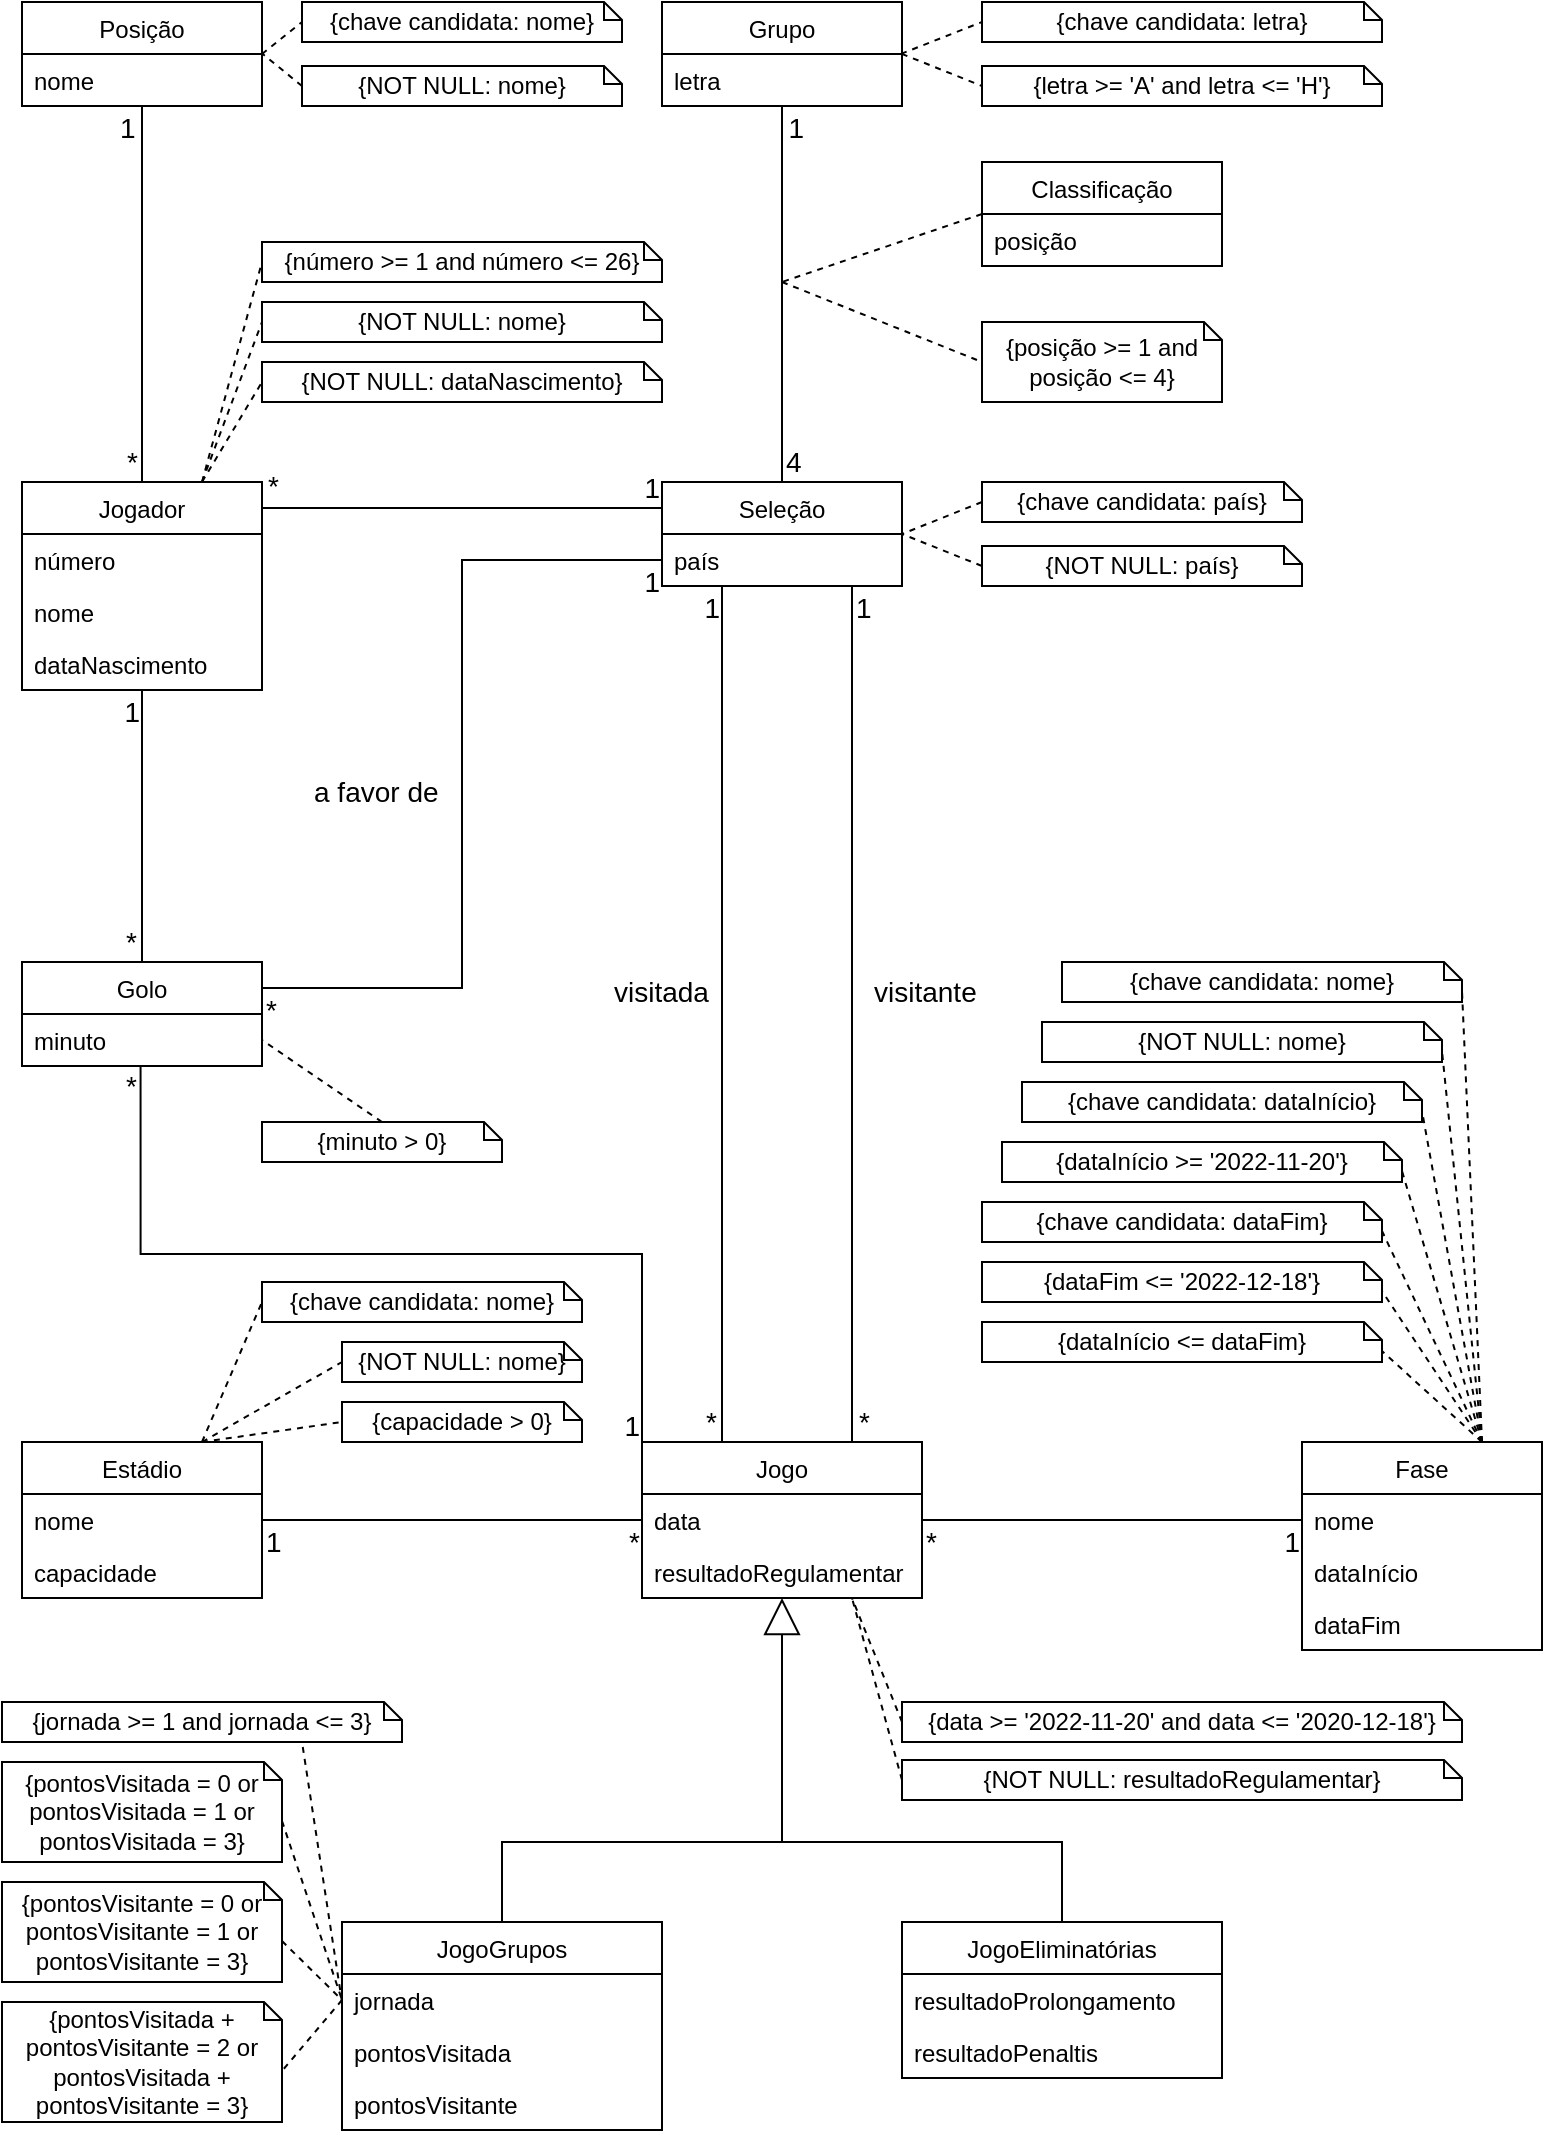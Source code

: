 <mxfile version="20.5.3" type="device"><diagram id="Ytv825Q_66lucKj2_vrx" name="Page-1"><mxGraphModel dx="1246" dy="-423" grid="1" gridSize="10" guides="1" tooltips="1" connect="1" arrows="1" fold="1" page="1" pageScale="1" pageWidth="850" pageHeight="1100" math="0" shadow="0"><root><mxCell id="0"/><mxCell id="1" parent="0"/><mxCell id="y-Ix2vs-fQZjrZ24wT8p-1" value="Jogador" style="swimlane;fontStyle=0;childLayout=stackLayout;horizontal=1;startSize=26;fillColor=none;horizontalStack=0;resizeParent=1;resizeParentMax=0;resizeLast=0;collapsible=1;marginBottom=0;" parent="1" vertex="1"><mxGeometry x="40" y="1360" width="120" height="104" as="geometry"/></mxCell><mxCell id="y-Ix2vs-fQZjrZ24wT8p-2" value="número" style="text;strokeColor=none;fillColor=none;align=left;verticalAlign=top;spacingLeft=4;spacingRight=4;overflow=hidden;rotatable=0;points=[[0,0.5],[1,0.5]];portConstraint=eastwest;" parent="y-Ix2vs-fQZjrZ24wT8p-1" vertex="1"><mxGeometry y="26" width="120" height="26" as="geometry"/></mxCell><mxCell id="y-Ix2vs-fQZjrZ24wT8p-4" value="nome" style="text;strokeColor=none;fillColor=none;align=left;verticalAlign=top;spacingLeft=4;spacingRight=4;overflow=hidden;rotatable=0;points=[[0,0.5],[1,0.5]];portConstraint=eastwest;" parent="y-Ix2vs-fQZjrZ24wT8p-1" vertex="1"><mxGeometry y="52" width="120" height="26" as="geometry"/></mxCell><mxCell id="JXlwLa1eRZE20N-7avOX-5" value="dataNascimento" style="text;strokeColor=none;fillColor=none;align=left;verticalAlign=top;spacingLeft=4;spacingRight=4;overflow=hidden;rotatable=0;points=[[0,0.5],[1,0.5]];portConstraint=eastwest;" parent="y-Ix2vs-fQZjrZ24wT8p-1" vertex="1"><mxGeometry y="78" width="120" height="26" as="geometry"/></mxCell><mxCell id="y-Ix2vs-fQZjrZ24wT8p-5" value="Seleção" style="swimlane;fontStyle=0;childLayout=stackLayout;horizontal=1;startSize=26;fillColor=none;horizontalStack=0;resizeParent=1;resizeParentMax=0;resizeLast=0;collapsible=1;marginBottom=0;" parent="1" vertex="1"><mxGeometry x="360" y="1360" width="120" height="52" as="geometry"/></mxCell><mxCell id="y-Ix2vs-fQZjrZ24wT8p-6" value="país" style="text;strokeColor=none;fillColor=none;align=left;verticalAlign=top;spacingLeft=4;spacingRight=4;overflow=hidden;rotatable=0;points=[[0,0.5],[1,0.5]];portConstraint=eastwest;" parent="y-Ix2vs-fQZjrZ24wT8p-5" vertex="1"><mxGeometry y="26" width="120" height="26" as="geometry"/></mxCell><mxCell id="y-Ix2vs-fQZjrZ24wT8p-13" value="Grupo" style="swimlane;fontStyle=0;childLayout=stackLayout;horizontal=1;startSize=26;fillColor=none;horizontalStack=0;resizeParent=1;resizeParentMax=0;resizeLast=0;collapsible=1;marginBottom=0;" parent="1" vertex="1"><mxGeometry x="360" y="1120" width="120" height="52" as="geometry"/></mxCell><mxCell id="y-Ix2vs-fQZjrZ24wT8p-14" value="letra" style="text;strokeColor=none;fillColor=none;align=left;verticalAlign=top;spacingLeft=4;spacingRight=4;overflow=hidden;rotatable=0;points=[[0,0.5],[1,0.5]];portConstraint=eastwest;" parent="y-Ix2vs-fQZjrZ24wT8p-13" vertex="1"><mxGeometry y="26" width="120" height="26" as="geometry"/></mxCell><mxCell id="y-Ix2vs-fQZjrZ24wT8p-17" value="Golo" style="swimlane;fontStyle=0;childLayout=stackLayout;horizontal=1;startSize=26;fillColor=none;horizontalStack=0;resizeParent=1;resizeParentMax=0;resizeLast=0;collapsible=1;marginBottom=0;" parent="1" vertex="1"><mxGeometry x="40" y="1600" width="120" height="52" as="geometry"/></mxCell><mxCell id="y-Ix2vs-fQZjrZ24wT8p-18" value="minuto" style="text;strokeColor=none;fillColor=none;align=left;verticalAlign=top;spacingLeft=4;spacingRight=4;overflow=hidden;rotatable=0;points=[[0,0.5],[1,0.5]];portConstraint=eastwest;" parent="y-Ix2vs-fQZjrZ24wT8p-17" vertex="1"><mxGeometry y="26" width="120" height="26" as="geometry"/></mxCell><mxCell id="y-Ix2vs-fQZjrZ24wT8p-21" value="Estádio" style="swimlane;fontStyle=0;childLayout=stackLayout;horizontal=1;startSize=26;fillColor=none;horizontalStack=0;resizeParent=1;resizeParentMax=0;resizeLast=0;collapsible=1;marginBottom=0;" parent="1" vertex="1"><mxGeometry x="40" y="1840" width="120" height="78" as="geometry"/></mxCell><mxCell id="y-Ix2vs-fQZjrZ24wT8p-22" value="nome" style="text;strokeColor=none;fillColor=none;align=left;verticalAlign=top;spacingLeft=4;spacingRight=4;overflow=hidden;rotatable=0;points=[[0,0.5],[1,0.5]];portConstraint=eastwest;" parent="y-Ix2vs-fQZjrZ24wT8p-21" vertex="1"><mxGeometry y="26" width="120" height="26" as="geometry"/></mxCell><mxCell id="y-Ix2vs-fQZjrZ24wT8p-23" value="capacidade" style="text;strokeColor=none;fillColor=none;align=left;verticalAlign=top;spacingLeft=4;spacingRight=4;overflow=hidden;rotatable=0;points=[[0,0.5],[1,0.5]];portConstraint=eastwest;" parent="y-Ix2vs-fQZjrZ24wT8p-21" vertex="1"><mxGeometry y="52" width="120" height="26" as="geometry"/></mxCell><mxCell id="y-Ix2vs-fQZjrZ24wT8p-25" value="Jogo" style="swimlane;fontStyle=0;childLayout=stackLayout;horizontal=1;startSize=26;fillColor=none;horizontalStack=0;resizeParent=1;resizeParentMax=0;resizeLast=0;collapsible=1;marginBottom=0;" parent="1" vertex="1"><mxGeometry x="350" y="1840" width="140" height="78" as="geometry"><mxRectangle x="350" y="1840" width="70" height="30" as="alternateBounds"/></mxGeometry></mxCell><mxCell id="y-Ix2vs-fQZjrZ24wT8p-26" value="data" style="text;strokeColor=none;fillColor=none;align=left;verticalAlign=top;spacingLeft=4;spacingRight=4;overflow=hidden;rotatable=0;points=[[0,0.5],[1,0.5]];portConstraint=eastwest;" parent="y-Ix2vs-fQZjrZ24wT8p-25" vertex="1"><mxGeometry y="26" width="140" height="26" as="geometry"/></mxCell><mxCell id="y-Ix2vs-fQZjrZ24wT8p-27" value="resultadoRegulamentar" style="text;strokeColor=none;fillColor=none;align=left;verticalAlign=top;spacingLeft=4;spacingRight=4;overflow=hidden;rotatable=0;points=[[0,0.5],[1,0.5]];portConstraint=eastwest;" parent="y-Ix2vs-fQZjrZ24wT8p-25" vertex="1"><mxGeometry y="52" width="140" height="26" as="geometry"/></mxCell><mxCell id="y-Ix2vs-fQZjrZ24wT8p-29" value="JogoGrupos" style="swimlane;fontStyle=0;childLayout=stackLayout;horizontal=1;startSize=26;fillColor=none;horizontalStack=0;resizeParent=1;resizeParentMax=0;resizeLast=0;collapsible=1;marginBottom=0;" parent="1" vertex="1"><mxGeometry x="200" y="2080" width="160" height="104" as="geometry"><mxRectangle x="200" y="2080" width="110" height="30" as="alternateBounds"/></mxGeometry></mxCell><mxCell id="y-Ix2vs-fQZjrZ24wT8p-30" value="jornada" style="text;strokeColor=none;fillColor=none;align=left;verticalAlign=top;spacingLeft=4;spacingRight=4;overflow=hidden;rotatable=0;points=[[0,0.5],[1,0.5]];portConstraint=eastwest;" parent="y-Ix2vs-fQZjrZ24wT8p-29" vertex="1"><mxGeometry y="26" width="160" height="26" as="geometry"/></mxCell><mxCell id="y-Ix2vs-fQZjrZ24wT8p-31" value="pontosVisitada" style="text;strokeColor=none;fillColor=none;align=left;verticalAlign=top;spacingLeft=4;spacingRight=4;overflow=hidden;rotatable=0;points=[[0,0.5],[1,0.5]];portConstraint=eastwest;" parent="y-Ix2vs-fQZjrZ24wT8p-29" vertex="1"><mxGeometry y="52" width="160" height="26" as="geometry"/></mxCell><mxCell id="y-Ix2vs-fQZjrZ24wT8p-32" value="pontosVisitante" style="text;strokeColor=none;fillColor=none;align=left;verticalAlign=top;spacingLeft=4;spacingRight=4;overflow=hidden;rotatable=0;points=[[0,0.5],[1,0.5]];portConstraint=eastwest;" parent="y-Ix2vs-fQZjrZ24wT8p-29" vertex="1"><mxGeometry y="78" width="160" height="26" as="geometry"/></mxCell><mxCell id="y-Ix2vs-fQZjrZ24wT8p-33" value="JogoEliminatórias" style="swimlane;fontStyle=0;childLayout=stackLayout;horizontal=1;startSize=26;fillColor=none;horizontalStack=0;resizeParent=1;resizeParentMax=0;resizeLast=0;collapsible=1;marginBottom=0;" parent="1" vertex="1"><mxGeometry x="480" y="2080" width="160" height="78" as="geometry"/></mxCell><mxCell id="y-Ix2vs-fQZjrZ24wT8p-34" value="resultadoProlongamento" style="text;strokeColor=none;fillColor=none;align=left;verticalAlign=top;spacingLeft=4;spacingRight=4;overflow=hidden;rotatable=0;points=[[0,0.5],[1,0.5]];portConstraint=eastwest;" parent="y-Ix2vs-fQZjrZ24wT8p-33" vertex="1"><mxGeometry y="26" width="160" height="26" as="geometry"/></mxCell><mxCell id="y-Ix2vs-fQZjrZ24wT8p-36" value="resultadoPenaltis" style="text;strokeColor=none;fillColor=none;align=left;verticalAlign=top;spacingLeft=4;spacingRight=4;overflow=hidden;rotatable=0;points=[[0,0.5],[1,0.5]];portConstraint=eastwest;" parent="y-Ix2vs-fQZjrZ24wT8p-33" vertex="1"><mxGeometry y="52" width="160" height="26" as="geometry"/></mxCell><mxCell id="y-Ix2vs-fQZjrZ24wT8p-53" value="Classificação" style="swimlane;fontStyle=0;childLayout=stackLayout;horizontal=1;startSize=26;fillColor=none;horizontalStack=0;resizeParent=1;resizeParentMax=0;resizeLast=0;collapsible=1;marginBottom=0;" parent="1" vertex="1"><mxGeometry x="520" y="1200" width="120" height="52" as="geometry"/></mxCell><mxCell id="y-Ix2vs-fQZjrZ24wT8p-54" value="posição" style="text;strokeColor=none;fillColor=none;align=left;verticalAlign=top;spacingLeft=4;spacingRight=4;overflow=hidden;rotatable=0;points=[[0,0.5],[1,0.5]];portConstraint=eastwest;" parent="y-Ix2vs-fQZjrZ24wT8p-53" vertex="1"><mxGeometry y="26" width="120" height="26" as="geometry"/></mxCell><mxCell id="y-Ix2vs-fQZjrZ24wT8p-96" value="" style="endArrow=none;html=1;edgeStyle=orthogonalEdgeStyle;rounded=0;fontSize=14;exitX=1;exitY=0.5;exitDx=0;exitDy=0;entryX=0;entryY=0.5;entryDx=0;entryDy=0;" parent="1" source="y-Ix2vs-fQZjrZ24wT8p-22" target="y-Ix2vs-fQZjrZ24wT8p-26" edge="1"><mxGeometry relative="1" as="geometry"><mxPoint x="370" y="1920" as="sourcePoint"/><mxPoint x="530" y="1920" as="targetPoint"/></mxGeometry></mxCell><mxCell id="y-Ix2vs-fQZjrZ24wT8p-97" value="1" style="edgeLabel;resizable=0;html=1;align=left;verticalAlign=bottom;fontSize=14;" parent="y-Ix2vs-fQZjrZ24wT8p-96" connectable="0" vertex="1"><mxGeometry x="-1" relative="1" as="geometry"><mxPoint y="21" as="offset"/></mxGeometry></mxCell><mxCell id="y-Ix2vs-fQZjrZ24wT8p-98" value="*" style="edgeLabel;resizable=0;html=1;align=right;verticalAlign=bottom;fontSize=14;" parent="y-Ix2vs-fQZjrZ24wT8p-96" connectable="0" vertex="1"><mxGeometry x="1" relative="1" as="geometry"><mxPoint x="-1" y="21" as="offset"/></mxGeometry></mxCell><mxCell id="y-Ix2vs-fQZjrZ24wT8p-119" value="" style="endArrow=none;html=1;edgeStyle=orthogonalEdgeStyle;rounded=0;fontSize=14;exitX=0.5;exitY=0;exitDx=0;exitDy=0;entryX=0.5;entryY=0;entryDx=0;entryDy=0;" parent="1" edge="1"><mxGeometry relative="1" as="geometry"><mxPoint x="239" y="2080" as="sourcePoint"/><mxPoint x="599" y="2080" as="targetPoint"/><Array as="points"><mxPoint x="280" y="2080"/><mxPoint x="280" y="2040"/><mxPoint x="560" y="2040"/><mxPoint x="560" y="2080"/></Array></mxGeometry></mxCell><mxCell id="y-Ix2vs-fQZjrZ24wT8p-122" value="" style="endArrow=block;endSize=16;endFill=0;html=1;rounded=0;fontSize=14;" parent="1" target="y-Ix2vs-fQZjrZ24wT8p-25" edge="1"><mxGeometry width="160" relative="1" as="geometry"><mxPoint x="420" y="2040" as="sourcePoint"/><mxPoint x="520" y="1940" as="targetPoint"/></mxGeometry></mxCell><mxCell id="y-Ix2vs-fQZjrZ24wT8p-180" value="" style="endArrow=none;html=1;edgeStyle=orthogonalEdgeStyle;rounded=0;fontSize=14;entryX=0.25;entryY=1;entryDx=0;entryDy=0;" parent="1" target="y-Ix2vs-fQZjrZ24wT8p-5" edge="1"><mxGeometry relative="1" as="geometry"><mxPoint x="385" y="1840" as="sourcePoint"/><mxPoint x="420" y="1530" as="targetPoint"/><Array as="points"><mxPoint x="390" y="1840"/><mxPoint x="390" y="1412"/></Array></mxGeometry></mxCell><mxCell id="y-Ix2vs-fQZjrZ24wT8p-181" value="*" style="edgeLabel;resizable=0;html=1;align=left;verticalAlign=bottom;fontSize=14;" parent="y-Ix2vs-fQZjrZ24wT8p-180" connectable="0" vertex="1"><mxGeometry x="-1" relative="1" as="geometry"><mxPoint x="-5" as="offset"/></mxGeometry></mxCell><mxCell id="y-Ix2vs-fQZjrZ24wT8p-182" value="1" style="edgeLabel;resizable=0;html=1;align=right;verticalAlign=bottom;fontSize=14;" parent="y-Ix2vs-fQZjrZ24wT8p-180" connectable="0" vertex="1"><mxGeometry x="1" relative="1" as="geometry"><mxPoint x="-1" y="21" as="offset"/></mxGeometry></mxCell><mxCell id="y-Ix2vs-fQZjrZ24wT8p-183" value="" style="endArrow=none;html=1;edgeStyle=orthogonalEdgeStyle;rounded=0;fontSize=14;exitX=0.75;exitY=1;exitDx=0;exitDy=0;entryX=0.75;entryY=0;entryDx=0;entryDy=0;" parent="1" source="y-Ix2vs-fQZjrZ24wT8p-5" target="y-Ix2vs-fQZjrZ24wT8p-25" edge="1"><mxGeometry relative="1" as="geometry"><mxPoint x="310" y="1680" as="sourcePoint"/><mxPoint x="470" y="1680" as="targetPoint"/><Array as="points"><mxPoint x="455" y="1800"/><mxPoint x="455" y="1800"/></Array></mxGeometry></mxCell><mxCell id="y-Ix2vs-fQZjrZ24wT8p-184" value="1" style="edgeLabel;resizable=0;html=1;align=left;verticalAlign=bottom;fontSize=14;" parent="y-Ix2vs-fQZjrZ24wT8p-183" connectable="0" vertex="1"><mxGeometry x="-1" relative="1" as="geometry"><mxPoint x="5" y="21" as="offset"/></mxGeometry></mxCell><mxCell id="y-Ix2vs-fQZjrZ24wT8p-185" value="*" style="edgeLabel;resizable=0;html=1;align=right;verticalAlign=bottom;fontSize=14;" parent="y-Ix2vs-fQZjrZ24wT8p-183" connectable="0" vertex="1"><mxGeometry x="1" relative="1" as="geometry"><mxPoint x="9" as="offset"/></mxGeometry></mxCell><mxCell id="y-Ix2vs-fQZjrZ24wT8p-186" value="visitada" style="text;strokeColor=none;fillColor=none;align=left;verticalAlign=top;spacingLeft=4;spacingRight=4;overflow=hidden;rotatable=0;points=[[0,0.5],[1,0.5]];portConstraint=eastwest;fontSize=14;" parent="1" vertex="1"><mxGeometry x="330" y="1600" width="60" height="26" as="geometry"/></mxCell><mxCell id="y-Ix2vs-fQZjrZ24wT8p-187" value="visitante" style="text;strokeColor=none;fillColor=none;align=left;verticalAlign=top;spacingLeft=4;spacingRight=4;overflow=hidden;rotatable=0;points=[[0,0.5],[1,0.5]];portConstraint=eastwest;fontSize=14;" parent="1" vertex="1"><mxGeometry x="460" y="1600" width="70" height="26" as="geometry"/></mxCell><mxCell id="y-Ix2vs-fQZjrZ24wT8p-191" value="" style="endArrow=none;html=1;edgeStyle=orthogonalEdgeStyle;rounded=0;fontSize=14;entryX=0;entryY=0;entryDx=0;entryDy=0;exitX=0.494;exitY=0.994;exitDx=0;exitDy=0;exitPerimeter=0;" parent="1" source="y-Ix2vs-fQZjrZ24wT8p-18" target="y-Ix2vs-fQZjrZ24wT8p-25" edge="1"><mxGeometry relative="1" as="geometry"><mxPoint x="100" y="1660" as="sourcePoint"/><mxPoint x="410" y="1730" as="targetPoint"/><Array as="points"><mxPoint x="99" y="1746"/><mxPoint x="350" y="1746"/></Array></mxGeometry></mxCell><mxCell id="y-Ix2vs-fQZjrZ24wT8p-192" value="*" style="edgeLabel;resizable=0;html=1;align=left;verticalAlign=bottom;fontSize=14;" parent="y-Ix2vs-fQZjrZ24wT8p-191" connectable="0" vertex="1"><mxGeometry x="-1" relative="1" as="geometry"><mxPoint x="-9" y="21" as="offset"/></mxGeometry></mxCell><mxCell id="y-Ix2vs-fQZjrZ24wT8p-193" value="1" style="edgeLabel;resizable=0;html=1;align=right;verticalAlign=bottom;fontSize=14;" parent="y-Ix2vs-fQZjrZ24wT8p-191" connectable="0" vertex="1"><mxGeometry x="1" relative="1" as="geometry"><mxPoint x="-1" y="2" as="offset"/></mxGeometry></mxCell><mxCell id="y-Ix2vs-fQZjrZ24wT8p-195" value="" style="endArrow=none;html=1;edgeStyle=orthogonalEdgeStyle;rounded=0;fontSize=14;exitX=1;exitY=0.25;exitDx=0;exitDy=0;entryX=0;entryY=0.5;entryDx=0;entryDy=0;" parent="1" source="y-Ix2vs-fQZjrZ24wT8p-17" target="y-Ix2vs-fQZjrZ24wT8p-6" edge="1"><mxGeometry relative="1" as="geometry"><mxPoint x="250" y="1730" as="sourcePoint"/><mxPoint x="410" y="1730" as="targetPoint"/><Array as="points"><mxPoint x="260" y="1613"/><mxPoint x="260" y="1399"/></Array></mxGeometry></mxCell><mxCell id="y-Ix2vs-fQZjrZ24wT8p-196" value="*" style="edgeLabel;resizable=0;html=1;align=left;verticalAlign=bottom;fontSize=14;" parent="y-Ix2vs-fQZjrZ24wT8p-195" connectable="0" vertex="1"><mxGeometry x="-1" relative="1" as="geometry"><mxPoint y="21" as="offset"/></mxGeometry></mxCell><mxCell id="y-Ix2vs-fQZjrZ24wT8p-197" value="1" style="edgeLabel;resizable=0;html=1;align=right;verticalAlign=bottom;fontSize=14;" parent="y-Ix2vs-fQZjrZ24wT8p-195" connectable="0" vertex="1"><mxGeometry x="1" relative="1" as="geometry"><mxPoint x="-1" y="21" as="offset"/></mxGeometry></mxCell><mxCell id="y-Ix2vs-fQZjrZ24wT8p-198" value="a favor de" style="text;strokeColor=none;fillColor=none;align=left;verticalAlign=top;spacingLeft=4;spacingRight=4;overflow=hidden;rotatable=0;points=[[0,0.5],[1,0.5]];portConstraint=eastwest;fontSize=14;" parent="1" vertex="1"><mxGeometry x="180" y="1500" width="73" height="26" as="geometry"/></mxCell><mxCell id="y-Ix2vs-fQZjrZ24wT8p-199" value="" style="endArrow=none;html=1;edgeStyle=orthogonalEdgeStyle;rounded=0;fontSize=14;exitX=0.5;exitY=0;exitDx=0;exitDy=0;" parent="1" source="y-Ix2vs-fQZjrZ24wT8p-17" target="y-Ix2vs-fQZjrZ24wT8p-1" edge="1"><mxGeometry relative="1" as="geometry"><mxPoint x="240" y="1710" as="sourcePoint"/><mxPoint x="400" y="1710" as="targetPoint"/></mxGeometry></mxCell><mxCell id="y-Ix2vs-fQZjrZ24wT8p-200" value="*" style="edgeLabel;resizable=0;html=1;align=left;verticalAlign=bottom;fontSize=14;" parent="y-Ix2vs-fQZjrZ24wT8p-199" connectable="0" vertex="1"><mxGeometry x="-1" relative="1" as="geometry"><mxPoint x="-10" as="offset"/></mxGeometry></mxCell><mxCell id="y-Ix2vs-fQZjrZ24wT8p-201" value="1" style="edgeLabel;resizable=0;html=1;align=right;verticalAlign=bottom;fontSize=14;" parent="y-Ix2vs-fQZjrZ24wT8p-199" connectable="0" vertex="1"><mxGeometry x="1" relative="1" as="geometry"><mxPoint x="-1" y="21" as="offset"/></mxGeometry></mxCell><mxCell id="y-Ix2vs-fQZjrZ24wT8p-205" value="" style="endArrow=none;html=1;edgeStyle=orthogonalEdgeStyle;rounded=0;fontSize=14;exitX=0.5;exitY=0;exitDx=0;exitDy=0;" parent="1" source="y-Ix2vs-fQZjrZ24wT8p-5" target="y-Ix2vs-fQZjrZ24wT8p-13" edge="1"><mxGeometry relative="1" as="geometry"><mxPoint x="400" y="1420" as="sourcePoint"/><mxPoint x="560" y="1420" as="targetPoint"/></mxGeometry></mxCell><mxCell id="y-Ix2vs-fQZjrZ24wT8p-206" value="4" style="edgeLabel;resizable=0;html=1;align=left;verticalAlign=bottom;fontSize=14;" parent="y-Ix2vs-fQZjrZ24wT8p-205" connectable="0" vertex="1"><mxGeometry x="-1" relative="1" as="geometry"><mxPoint as="offset"/></mxGeometry></mxCell><mxCell id="y-Ix2vs-fQZjrZ24wT8p-207" value="1" style="edgeLabel;resizable=0;html=1;align=right;verticalAlign=bottom;fontSize=14;" parent="y-Ix2vs-fQZjrZ24wT8p-205" connectable="0" vertex="1"><mxGeometry x="1" relative="1" as="geometry"><mxPoint x="11" y="21" as="offset"/></mxGeometry></mxCell><mxCell id="JXlwLa1eRZE20N-7avOX-1" value="Fase" style="swimlane;fontStyle=0;childLayout=stackLayout;horizontal=1;startSize=26;fillColor=none;horizontalStack=0;resizeParent=1;resizeParentMax=0;resizeLast=0;collapsible=1;marginBottom=0;" parent="1" vertex="1"><mxGeometry x="680" y="1840" width="120" height="104" as="geometry"/></mxCell><mxCell id="JXlwLa1eRZE20N-7avOX-2" value="nome" style="text;strokeColor=none;fillColor=none;align=left;verticalAlign=top;spacingLeft=4;spacingRight=4;overflow=hidden;rotatable=0;points=[[0,0.5],[1,0.5]];portConstraint=eastwest;" parent="JXlwLa1eRZE20N-7avOX-1" vertex="1"><mxGeometry y="26" width="120" height="26" as="geometry"/></mxCell><mxCell id="JXlwLa1eRZE20N-7avOX-3" value="dataInício" style="text;strokeColor=none;fillColor=none;align=left;verticalAlign=top;spacingLeft=4;spacingRight=4;overflow=hidden;rotatable=0;points=[[0,0.5],[1,0.5]];portConstraint=eastwest;" parent="JXlwLa1eRZE20N-7avOX-1" vertex="1"><mxGeometry y="52" width="120" height="26" as="geometry"/></mxCell><mxCell id="JXlwLa1eRZE20N-7avOX-4" value="dataFim" style="text;strokeColor=none;fillColor=none;align=left;verticalAlign=top;spacingLeft=4;spacingRight=4;overflow=hidden;rotatable=0;points=[[0,0.5],[1,0.5]];portConstraint=eastwest;" parent="JXlwLa1eRZE20N-7avOX-1" vertex="1"><mxGeometry y="78" width="120" height="26" as="geometry"/></mxCell><mxCell id="JXlwLa1eRZE20N-7avOX-7" value="Posição" style="swimlane;fontStyle=0;childLayout=stackLayout;horizontal=1;startSize=26;fillColor=none;horizontalStack=0;resizeParent=1;resizeParentMax=0;resizeLast=0;collapsible=1;marginBottom=0;" parent="1" vertex="1"><mxGeometry x="40" y="1120" width="120" height="52" as="geometry"/></mxCell><mxCell id="JXlwLa1eRZE20N-7avOX-10" value="nome" style="text;strokeColor=none;fillColor=none;align=left;verticalAlign=top;spacingLeft=4;spacingRight=4;overflow=hidden;rotatable=0;points=[[0,0.5],[1,0.5]];portConstraint=eastwest;" parent="JXlwLa1eRZE20N-7avOX-7" vertex="1"><mxGeometry y="26" width="120" height="26" as="geometry"/></mxCell><mxCell id="JXlwLa1eRZE20N-7avOX-11" value="" style="endArrow=none;html=1;edgeStyle=orthogonalEdgeStyle;rounded=0;exitX=1;exitY=0.5;exitDx=0;exitDy=0;entryX=0;entryY=0.5;entryDx=0;entryDy=0;" parent="1" source="y-Ix2vs-fQZjrZ24wT8p-25" target="JXlwLa1eRZE20N-7avOX-2" edge="1"><mxGeometry relative="1" as="geometry"><mxPoint x="460" y="1930" as="sourcePoint"/><mxPoint x="620" y="1930" as="targetPoint"/></mxGeometry></mxCell><mxCell id="JXlwLa1eRZE20N-7avOX-12" value="&lt;font style=&quot;font-size: 14px;&quot;&gt;*&lt;/font&gt;" style="edgeLabel;resizable=0;html=1;align=left;verticalAlign=bottom;" parent="JXlwLa1eRZE20N-7avOX-11" connectable="0" vertex="1"><mxGeometry x="-1" relative="1" as="geometry"><mxPoint y="21" as="offset"/></mxGeometry></mxCell><mxCell id="JXlwLa1eRZE20N-7avOX-13" value="&lt;font style=&quot;font-size: 14px;&quot;&gt;1&lt;/font&gt;" style="edgeLabel;resizable=0;html=1;align=right;verticalAlign=bottom;" parent="JXlwLa1eRZE20N-7avOX-11" connectable="0" vertex="1"><mxGeometry x="1" relative="1" as="geometry"><mxPoint x="-1" y="21" as="offset"/></mxGeometry></mxCell><mxCell id="JXlwLa1eRZE20N-7avOX-14" value="" style="endArrow=none;html=1;edgeStyle=orthogonalEdgeStyle;rounded=0;fontSize=14;entryX=0.5;entryY=0;entryDx=0;entryDy=0;" parent="1" source="JXlwLa1eRZE20N-7avOX-7" target="y-Ix2vs-fQZjrZ24wT8p-1" edge="1"><mxGeometry relative="1" as="geometry"><mxPoint x="150" y="1240" as="sourcePoint"/><mxPoint x="470" y="1270" as="targetPoint"/></mxGeometry></mxCell><mxCell id="JXlwLa1eRZE20N-7avOX-15" value="1" style="edgeLabel;resizable=0;html=1;align=left;verticalAlign=bottom;fontSize=14;" parent="JXlwLa1eRZE20N-7avOX-14" connectable="0" vertex="1"><mxGeometry x="-1" relative="1" as="geometry"><mxPoint x="-13" y="21" as="offset"/></mxGeometry></mxCell><mxCell id="JXlwLa1eRZE20N-7avOX-16" value="*" style="edgeLabel;resizable=0;html=1;align=right;verticalAlign=bottom;fontSize=14;" parent="JXlwLa1eRZE20N-7avOX-14" connectable="0" vertex="1"><mxGeometry x="1" relative="1" as="geometry"><mxPoint x="-2" as="offset"/></mxGeometry></mxCell><mxCell id="JXlwLa1eRZE20N-7avOX-17" value="" style="endArrow=none;dashed=1;html=1;rounded=0;fontSize=14;exitX=0;exitY=0.5;exitDx=0;exitDy=0;" parent="1" source="y-Ix2vs-fQZjrZ24wT8p-53" edge="1"><mxGeometry width="50" height="50" relative="1" as="geometry"><mxPoint x="300" y="1410" as="sourcePoint"/><mxPoint x="420" y="1260" as="targetPoint"/></mxGeometry></mxCell><mxCell id="JXlwLa1eRZE20N-7avOX-18" value="" style="endArrow=none;html=1;edgeStyle=orthogonalEdgeStyle;rounded=0;fontSize=14;entryX=0;entryY=0.25;entryDx=0;entryDy=0;" parent="1" target="y-Ix2vs-fQZjrZ24wT8p-5" edge="1"><mxGeometry relative="1" as="geometry"><mxPoint x="160" y="1399" as="sourcePoint"/><mxPoint x="470" y="1520" as="targetPoint"/><Array as="points"><mxPoint x="160" y="1373"/></Array></mxGeometry></mxCell><mxCell id="JXlwLa1eRZE20N-7avOX-19" value="*" style="edgeLabel;resizable=0;html=1;align=left;verticalAlign=bottom;fontSize=14;" parent="JXlwLa1eRZE20N-7avOX-18" connectable="0" vertex="1"><mxGeometry x="-1" relative="1" as="geometry"><mxPoint x="1" y="-27" as="offset"/></mxGeometry></mxCell><mxCell id="JXlwLa1eRZE20N-7avOX-20" value="1" style="edgeLabel;resizable=0;html=1;align=right;verticalAlign=bottom;fontSize=14;" parent="JXlwLa1eRZE20N-7avOX-18" connectable="0" vertex="1"><mxGeometry x="1" relative="1" as="geometry"><mxPoint x="-1" as="offset"/></mxGeometry></mxCell><mxCell id="8YdFLZvEEJSm1-DK69iK-17" value="{chave candidata: nome}" style="shape=note;size=9;whiteSpace=wrap;html=1;" parent="1" vertex="1"><mxGeometry x="180" y="1120" width="160" height="20" as="geometry"/></mxCell><mxCell id="8YdFLZvEEJSm1-DK69iK-19" value="{NOT NULL: nome}" style="shape=note;size=9;whiteSpace=wrap;html=1;" parent="1" vertex="1"><mxGeometry x="180" y="1152" width="160" height="20" as="geometry"/></mxCell><mxCell id="8YdFLZvEEJSm1-DK69iK-20" value="{chave candidata: letra}" style="shape=note;size=9;whiteSpace=wrap;html=1;" parent="1" vertex="1"><mxGeometry x="520" y="1120" width="200" height="20" as="geometry"/></mxCell><mxCell id="8YdFLZvEEJSm1-DK69iK-23" value="{letra &amp;gt;= 'A' and letra &amp;lt;= 'H'}" style="shape=note;size=9;whiteSpace=wrap;html=1;" parent="1" vertex="1"><mxGeometry x="520" y="1152" width="200" height="20" as="geometry"/></mxCell><mxCell id="8YdFLZvEEJSm1-DK69iK-28" value="{posição &amp;gt;= 1 and posição &amp;lt;= 4}" style="shape=note;size=9;whiteSpace=wrap;html=1;" parent="1" vertex="1"><mxGeometry x="520" y="1280" width="120" height="40" as="geometry"/></mxCell><mxCell id="8YdFLZvEEJSm1-DK69iK-29" value="{chave candidata: país}" style="shape=note;size=9;whiteSpace=wrap;html=1;" parent="1" vertex="1"><mxGeometry x="520" y="1360" width="160" height="20" as="geometry"/></mxCell><mxCell id="8YdFLZvEEJSm1-DK69iK-31" value="{NOT NULL: país}" style="shape=note;size=9;whiteSpace=wrap;html=1;" parent="1" vertex="1"><mxGeometry x="520" y="1392" width="160" height="20" as="geometry"/></mxCell><mxCell id="8YdFLZvEEJSm1-DK69iK-33" value="{número &amp;gt;= 1 and número &amp;lt;= 26}" style="shape=note;size=9;whiteSpace=wrap;html=1;" parent="1" vertex="1"><mxGeometry x="160" y="1240" width="200" height="20" as="geometry"/></mxCell><mxCell id="8YdFLZvEEJSm1-DK69iK-35" value="{NOT NULL: nome}" style="shape=note;size=9;whiteSpace=wrap;html=1;" parent="1" vertex="1"><mxGeometry x="160" y="1270" width="200" height="20" as="geometry"/></mxCell><mxCell id="8YdFLZvEEJSm1-DK69iK-36" value="{NOT NULL: dataNascimento}" style="shape=note;size=9;whiteSpace=wrap;html=1;" parent="1" vertex="1"><mxGeometry x="160" y="1300" width="200" height="20" as="geometry"/></mxCell><mxCell id="8YdFLZvEEJSm1-DK69iK-37" value="{minuto &amp;gt; 0}" style="shape=note;size=9;whiteSpace=wrap;html=1;" parent="1" vertex="1"><mxGeometry x="160" y="1680" width="120" height="20" as="geometry"/></mxCell><mxCell id="8YdFLZvEEJSm1-DK69iK-39" value="{chave candidata: nome}" style="shape=note;size=9;whiteSpace=wrap;html=1;" parent="1" vertex="1"><mxGeometry x="160" y="1760" width="160" height="20" as="geometry"/></mxCell><mxCell id="8YdFLZvEEJSm1-DK69iK-40" value="{NOT NULL: nome}" style="shape=note;size=9;whiteSpace=wrap;html=1;" parent="1" vertex="1"><mxGeometry x="200" y="1790" width="120" height="20" as="geometry"/></mxCell><mxCell id="8YdFLZvEEJSm1-DK69iK-41" value="{capacidade &amp;gt; 0}" style="shape=note;size=9;whiteSpace=wrap;html=1;" parent="1" vertex="1"><mxGeometry x="200" y="1820" width="120" height="20" as="geometry"/></mxCell><mxCell id="8YdFLZvEEJSm1-DK69iK-43" value="{data &amp;gt;= '2022-11-20' and data &amp;lt;= '2020-12-18'}" style="shape=note;size=9;whiteSpace=wrap;html=1;" parent="1" vertex="1"><mxGeometry x="480" y="1970" width="280" height="20" as="geometry"/></mxCell><mxCell id="8YdFLZvEEJSm1-DK69iK-45" value="{chave candidata: nome}" style="shape=note;size=9;whiteSpace=wrap;html=1;" parent="1" vertex="1"><mxGeometry x="560" y="1600" width="200" height="20" as="geometry"/></mxCell><mxCell id="8YdFLZvEEJSm1-DK69iK-47" value="{chave candidata: dataInício}" style="shape=note;size=9;whiteSpace=wrap;html=1;" parent="1" vertex="1"><mxGeometry x="540" y="1660" width="200" height="20" as="geometry"/></mxCell><mxCell id="8YdFLZvEEJSm1-DK69iK-48" value="{chave candidata: dataFim}" style="shape=note;size=9;whiteSpace=wrap;html=1;" parent="1" vertex="1"><mxGeometry x="520" y="1720" width="200" height="20" as="geometry"/></mxCell><mxCell id="8YdFLZvEEJSm1-DK69iK-49" value="{NOT NULL: nome}" style="shape=note;size=9;whiteSpace=wrap;html=1;" parent="1" vertex="1"><mxGeometry x="550" y="1630" width="200" height="20" as="geometry"/></mxCell><mxCell id="8YdFLZvEEJSm1-DK69iK-52" value="{dataInício &amp;gt;= '2022-11-20'}" style="shape=note;size=9;whiteSpace=wrap;html=1;" parent="1" vertex="1"><mxGeometry x="530" y="1690" width="200" height="20" as="geometry"/></mxCell><mxCell id="8YdFLZvEEJSm1-DK69iK-53" value="{dataFim &amp;lt;= '2022-12-18'}" style="shape=note;size=9;whiteSpace=wrap;html=1;" parent="1" vertex="1"><mxGeometry x="520" y="1750" width="200" height="20" as="geometry"/></mxCell><mxCell id="8YdFLZvEEJSm1-DK69iK-54" value="{dataInício &amp;lt;= dataFim}" style="shape=note;size=9;whiteSpace=wrap;html=1;" parent="1" vertex="1"><mxGeometry x="520" y="1780" width="200" height="20" as="geometry"/></mxCell><mxCell id="8YdFLZvEEJSm1-DK69iK-55" value="{jornada &amp;gt;= 1 and jornada &amp;lt;= 3}" style="shape=note;size=9;whiteSpace=wrap;html=1;" parent="1" vertex="1"><mxGeometry x="30" y="1970" width="200" height="20" as="geometry"/></mxCell><mxCell id="8YdFLZvEEJSm1-DK69iK-56" value="{pontosVisitada = 0 or pontosVisitada = 1 or pontosVisitada = 3}" style="shape=note;size=9;whiteSpace=wrap;html=1;" parent="1" vertex="1"><mxGeometry x="30" y="2000" width="140" height="50" as="geometry"/></mxCell><mxCell id="8YdFLZvEEJSm1-DK69iK-57" value="{pontosVisitante = 0 or pontosVisitante = 1 or pontosVisitante = 3}" style="shape=note;size=9;whiteSpace=wrap;html=1;" parent="1" vertex="1"><mxGeometry x="30" y="2060" width="140" height="50" as="geometry"/></mxCell><mxCell id="8YdFLZvEEJSm1-DK69iK-59" value="" style="endArrow=none;dashed=1;html=1;rounded=0;entryX=0;entryY=0.5;entryDx=0;entryDy=0;entryPerimeter=0;exitX=1;exitY=0.5;exitDx=0;exitDy=0;" parent="1" source="JXlwLa1eRZE20N-7avOX-7" target="8YdFLZvEEJSm1-DK69iK-17" edge="1"><mxGeometry width="50" height="50" relative="1" as="geometry"><mxPoint x="160" y="1130" as="sourcePoint"/><mxPoint x="210" y="1080" as="targetPoint"/></mxGeometry></mxCell><mxCell id="8YdFLZvEEJSm1-DK69iK-60" value="" style="endArrow=none;dashed=1;html=1;rounded=0;exitX=0;exitY=0.5;exitDx=0;exitDy=0;exitPerimeter=0;entryX=1.002;entryY=-0.004;entryDx=0;entryDy=0;entryPerimeter=0;" parent="1" source="8YdFLZvEEJSm1-DK69iK-19" target="JXlwLa1eRZE20N-7avOX-10" edge="1"><mxGeometry width="50" height="50" relative="1" as="geometry"><mxPoint x="310" y="1210" as="sourcePoint"/><mxPoint x="360" y="1160" as="targetPoint"/></mxGeometry></mxCell><mxCell id="8YdFLZvEEJSm1-DK69iK-61" value="" style="endArrow=none;dashed=1;html=1;rounded=0;entryX=0;entryY=0.5;entryDx=0;entryDy=0;entryPerimeter=0;exitX=0.996;exitY=-0.003;exitDx=0;exitDy=0;exitPerimeter=0;" parent="1" source="y-Ix2vs-fQZjrZ24wT8p-14" target="8YdFLZvEEJSm1-DK69iK-20" edge="1"><mxGeometry width="50" height="50" relative="1" as="geometry"><mxPoint x="450" y="1210" as="sourcePoint"/><mxPoint x="500" y="1160" as="targetPoint"/></mxGeometry></mxCell><mxCell id="8YdFLZvEEJSm1-DK69iK-62" value="" style="endArrow=none;dashed=1;html=1;rounded=0;entryX=0;entryY=0.5;entryDx=0;entryDy=0;entryPerimeter=0;exitX=0.999;exitY=-0.003;exitDx=0;exitDy=0;exitPerimeter=0;" parent="1" source="y-Ix2vs-fQZjrZ24wT8p-14" target="8YdFLZvEEJSm1-DK69iK-23" edge="1"><mxGeometry width="50" height="50" relative="1" as="geometry"><mxPoint x="450" y="1210" as="sourcePoint"/><mxPoint x="500" y="1160" as="targetPoint"/></mxGeometry></mxCell><mxCell id="8YdFLZvEEJSm1-DK69iK-64" value="" style="endArrow=none;dashed=1;html=1;rounded=0;entryX=0;entryY=0.5;entryDx=0;entryDy=0;entryPerimeter=0;" parent="1" target="8YdFLZvEEJSm1-DK69iK-28" edge="1"><mxGeometry width="50" height="50" relative="1" as="geometry"><mxPoint x="420" y="1260" as="sourcePoint"/><mxPoint x="650" y="1330" as="targetPoint"/></mxGeometry></mxCell><mxCell id="8YdFLZvEEJSm1-DK69iK-65" value="" style="endArrow=none;dashed=1;html=1;rounded=0;exitX=0.75;exitY=0;exitDx=0;exitDy=0;entryX=0;entryY=0.5;entryDx=0;entryDy=0;entryPerimeter=0;" parent="1" source="y-Ix2vs-fQZjrZ24wT8p-1" target="8YdFLZvEEJSm1-DK69iK-33" edge="1"><mxGeometry width="50" height="50" relative="1" as="geometry"><mxPoint x="290" y="1380" as="sourcePoint"/><mxPoint x="340" y="1330" as="targetPoint"/></mxGeometry></mxCell><mxCell id="8YdFLZvEEJSm1-DK69iK-66" value="" style="endArrow=none;dashed=1;html=1;rounded=0;exitX=0.75;exitY=0;exitDx=0;exitDy=0;entryX=0;entryY=0.5;entryDx=0;entryDy=0;entryPerimeter=0;" parent="1" source="y-Ix2vs-fQZjrZ24wT8p-1" target="8YdFLZvEEJSm1-DK69iK-35" edge="1"><mxGeometry width="50" height="50" relative="1" as="geometry"><mxPoint x="290" y="1380" as="sourcePoint"/><mxPoint x="340" y="1330" as="targetPoint"/></mxGeometry></mxCell><mxCell id="8YdFLZvEEJSm1-DK69iK-67" value="" style="endArrow=none;dashed=1;html=1;rounded=0;exitX=0.75;exitY=0;exitDx=0;exitDy=0;entryX=0;entryY=0.5;entryDx=0;entryDy=0;entryPerimeter=0;" parent="1" source="y-Ix2vs-fQZjrZ24wT8p-1" target="8YdFLZvEEJSm1-DK69iK-36" edge="1"><mxGeometry width="50" height="50" relative="1" as="geometry"><mxPoint x="290" y="1380" as="sourcePoint"/><mxPoint x="340" y="1330" as="targetPoint"/></mxGeometry></mxCell><mxCell id="8YdFLZvEEJSm1-DK69iK-69" value="" style="endArrow=none;dashed=1;html=1;rounded=0;exitX=0;exitY=0.5;exitDx=0;exitDy=0;exitPerimeter=0;entryX=1;entryY=0.5;entryDx=0;entryDy=0;" parent="1" source="8YdFLZvEEJSm1-DK69iK-29" target="y-Ix2vs-fQZjrZ24wT8p-5" edge="1"><mxGeometry width="50" height="50" relative="1" as="geometry"><mxPoint x="310" y="1460" as="sourcePoint"/><mxPoint x="360" y="1410" as="targetPoint"/></mxGeometry></mxCell><mxCell id="8YdFLZvEEJSm1-DK69iK-70" value="" style="endArrow=none;dashed=1;html=1;rounded=0;exitX=0;exitY=0.5;exitDx=0;exitDy=0;exitPerimeter=0;entryX=1;entryY=0.5;entryDx=0;entryDy=0;" parent="1" source="8YdFLZvEEJSm1-DK69iK-31" target="y-Ix2vs-fQZjrZ24wT8p-5" edge="1"><mxGeometry width="50" height="50" relative="1" as="geometry"><mxPoint x="310" y="1460" as="sourcePoint"/><mxPoint x="540" y="1470" as="targetPoint"/></mxGeometry></mxCell><mxCell id="8YdFLZvEEJSm1-DK69iK-71" value="" style="endArrow=none;dashed=1;html=1;rounded=0;entryX=1;entryY=0.5;entryDx=0;entryDy=0;exitX=0.5;exitY=0;exitDx=0;exitDy=0;exitPerimeter=0;" parent="1" source="8YdFLZvEEJSm1-DK69iK-37" target="y-Ix2vs-fQZjrZ24wT8p-18" edge="1"><mxGeometry width="50" height="50" relative="1" as="geometry"><mxPoint x="300" y="1690" as="sourcePoint"/><mxPoint x="350" y="1640" as="targetPoint"/></mxGeometry></mxCell><mxCell id="8YdFLZvEEJSm1-DK69iK-82" value="{NOT NULL: resultadoRegulamentar}" style="shape=note;size=9;whiteSpace=wrap;html=1;" parent="1" vertex="1"><mxGeometry x="480" y="1999" width="280" height="20" as="geometry"/></mxCell><mxCell id="8YdFLZvEEJSm1-DK69iK-83" value="" style="endArrow=none;dashed=1;html=1;rounded=0;entryX=0.75;entryY=1;entryDx=0;entryDy=0;exitX=0;exitY=0.5;exitDx=0;exitDy=0;exitPerimeter=0;" parent="1" source="8YdFLZvEEJSm1-DK69iK-82" target="y-Ix2vs-fQZjrZ24wT8p-25" edge="1"><mxGeometry width="50" height="50" relative="1" as="geometry"><mxPoint x="450" y="2080" as="sourcePoint"/><mxPoint x="500" y="2030" as="targetPoint"/></mxGeometry></mxCell><mxCell id="8YdFLZvEEJSm1-DK69iK-84" value="" style="endArrow=none;dashed=1;html=1;rounded=0;entryX=0.75;entryY=1;entryDx=0;entryDy=0;exitX=0;exitY=0.5;exitDx=0;exitDy=0;exitPerimeter=0;" parent="1" source="8YdFLZvEEJSm1-DK69iK-43" target="y-Ix2vs-fQZjrZ24wT8p-25" edge="1"><mxGeometry width="50" height="50" relative="1" as="geometry"><mxPoint x="510" y="2080" as="sourcePoint"/><mxPoint x="560" y="2030" as="targetPoint"/></mxGeometry></mxCell><mxCell id="8YdFLZvEEJSm1-DK69iK-85" value="" style="endArrow=none;dashed=1;html=1;rounded=0;exitX=0.75;exitY=0;exitDx=0;exitDy=0;entryX=0;entryY=0;entryDx=200;entryDy=14.5;entryPerimeter=0;" parent="1" source="JXlwLa1eRZE20N-7avOX-1" target="8YdFLZvEEJSm1-DK69iK-45" edge="1"><mxGeometry width="50" height="50" relative="1" as="geometry"><mxPoint x="510" y="1810" as="sourcePoint"/><mxPoint x="790" y="1620" as="targetPoint"/></mxGeometry></mxCell><mxCell id="8YdFLZvEEJSm1-DK69iK-86" value="" style="endArrow=none;dashed=1;html=1;rounded=0;exitX=0.75;exitY=0;exitDx=0;exitDy=0;entryX=0;entryY=0;entryDx=200;entryDy=14.5;entryPerimeter=0;" parent="1" source="JXlwLa1eRZE20N-7avOX-1" target="8YdFLZvEEJSm1-DK69iK-49" edge="1"><mxGeometry width="50" height="50" relative="1" as="geometry"><mxPoint x="510" y="1680" as="sourcePoint"/><mxPoint x="560" y="1630" as="targetPoint"/></mxGeometry></mxCell><mxCell id="8YdFLZvEEJSm1-DK69iK-87" value="" style="endArrow=none;dashed=1;html=1;rounded=0;exitX=0.75;exitY=0;exitDx=0;exitDy=0;entryX=0;entryY=0;entryDx=200;entryDy=14.5;entryPerimeter=0;" parent="1" source="JXlwLa1eRZE20N-7avOX-1" target="8YdFLZvEEJSm1-DK69iK-47" edge="1"><mxGeometry width="50" height="50" relative="1" as="geometry"><mxPoint x="510" y="1680" as="sourcePoint"/><mxPoint x="560" y="1630" as="targetPoint"/></mxGeometry></mxCell><mxCell id="8YdFLZvEEJSm1-DK69iK-92" value="" style="endArrow=none;dashed=1;html=1;rounded=0;exitX=0.75;exitY=0;exitDx=0;exitDy=0;entryX=0;entryY=0;entryDx=200;entryDy=14.5;entryPerimeter=0;" parent="1" source="JXlwLa1eRZE20N-7avOX-1" target="8YdFLZvEEJSm1-DK69iK-52" edge="1"><mxGeometry width="50" height="50" relative="1" as="geometry"><mxPoint x="510" y="1680" as="sourcePoint"/><mxPoint x="730" y="1730" as="targetPoint"/></mxGeometry></mxCell><mxCell id="8YdFLZvEEJSm1-DK69iK-93" value="" style="endArrow=none;dashed=1;html=1;rounded=0;exitX=0.75;exitY=0;exitDx=0;exitDy=0;entryX=0;entryY=0;entryDx=200;entryDy=14.5;entryPerimeter=0;" parent="1" source="JXlwLa1eRZE20N-7avOX-1" target="8YdFLZvEEJSm1-DK69iK-48" edge="1"><mxGeometry width="50" height="50" relative="1" as="geometry"><mxPoint x="510" y="1680" as="sourcePoint"/><mxPoint x="560" y="1630" as="targetPoint"/></mxGeometry></mxCell><mxCell id="8YdFLZvEEJSm1-DK69iK-94" value="" style="endArrow=none;dashed=1;html=1;rounded=0;exitX=0.75;exitY=0;exitDx=0;exitDy=0;entryX=0;entryY=0;entryDx=200;entryDy=14.5;entryPerimeter=0;" parent="1" source="JXlwLa1eRZE20N-7avOX-1" target="8YdFLZvEEJSm1-DK69iK-53" edge="1"><mxGeometry width="50" height="50" relative="1" as="geometry"><mxPoint x="510" y="1680" as="sourcePoint"/><mxPoint x="560" y="1630" as="targetPoint"/></mxGeometry></mxCell><mxCell id="8YdFLZvEEJSm1-DK69iK-95" value="" style="endArrow=none;dashed=1;html=1;rounded=0;exitX=0.75;exitY=0;exitDx=0;exitDy=0;entryX=0;entryY=0;entryDx=200;entryDy=14.5;entryPerimeter=0;" parent="1" source="JXlwLa1eRZE20N-7avOX-1" target="8YdFLZvEEJSm1-DK69iK-54" edge="1"><mxGeometry width="50" height="50" relative="1" as="geometry"><mxPoint x="510" y="1680" as="sourcePoint"/><mxPoint x="560" y="1630" as="targetPoint"/></mxGeometry></mxCell><mxCell id="Nm7vDJIjH2AM_laRPGAR-1" value="{pontosVisitada + pontosVisitante = 2 or pontosVisitada + pontosVisitante = 3}" style="shape=note;size=9;whiteSpace=wrap;html=1;" parent="1" vertex="1"><mxGeometry x="30" y="2120" width="140" height="60" as="geometry"/></mxCell><mxCell id="5SSMEXTLXa9SGhAfAmf3-1" value="" style="endArrow=none;dashed=1;html=1;rounded=0;entryX=0;entryY=0;entryDx=140;entryDy=34.5;entryPerimeter=0;exitX=0;exitY=0.5;exitDx=0;exitDy=0;" edge="1" parent="1" source="y-Ix2vs-fQZjrZ24wT8p-30" target="Nm7vDJIjH2AM_laRPGAR-1"><mxGeometry width="50" height="50" relative="1" as="geometry"><mxPoint x="200" y="2090" as="sourcePoint"/><mxPoint x="450" y="2130" as="targetPoint"/></mxGeometry></mxCell><mxCell id="5SSMEXTLXa9SGhAfAmf3-2" value="" style="endArrow=none;dashed=1;html=1;rounded=0;exitX=0;exitY=0;exitDx=140;exitDy=29.5;exitPerimeter=0;entryX=0;entryY=0.5;entryDx=0;entryDy=0;" edge="1" parent="1" source="8YdFLZvEEJSm1-DK69iK-56" target="y-Ix2vs-fQZjrZ24wT8p-30"><mxGeometry width="50" height="50" relative="1" as="geometry"><mxPoint x="400" y="1980" as="sourcePoint"/><mxPoint x="250" y="2040" as="targetPoint"/></mxGeometry></mxCell><mxCell id="5SSMEXTLXa9SGhAfAmf3-3" value="" style="endArrow=none;dashed=1;html=1;rounded=0;exitX=0;exitY=0;exitDx=140;exitDy=29.5;exitPerimeter=0;entryX=0;entryY=0.5;entryDx=0;entryDy=0;" edge="1" parent="1" source="8YdFLZvEEJSm1-DK69iK-57" target="y-Ix2vs-fQZjrZ24wT8p-30"><mxGeometry width="50" height="50" relative="1" as="geometry"><mxPoint x="400" y="1980" as="sourcePoint"/><mxPoint x="210" y="2010" as="targetPoint"/></mxGeometry></mxCell><mxCell id="5SSMEXTLXa9SGhAfAmf3-4" value="" style="endArrow=none;dashed=1;html=1;rounded=0;" edge="1" parent="1"><mxGeometry width="50" height="50" relative="1" as="geometry"><mxPoint x="200" y="2120" as="sourcePoint"/><mxPoint x="180" y="1990" as="targetPoint"/></mxGeometry></mxCell><mxCell id="5SSMEXTLXa9SGhAfAmf3-5" value="" style="endArrow=none;dashed=1;html=1;rounded=0;exitX=0.75;exitY=0;exitDx=0;exitDy=0;entryX=0;entryY=0.5;entryDx=0;entryDy=0;entryPerimeter=0;" edge="1" parent="1" source="y-Ix2vs-fQZjrZ24wT8p-21" target="8YdFLZvEEJSm1-DK69iK-39"><mxGeometry width="50" height="50" relative="1" as="geometry"><mxPoint x="290" y="1890" as="sourcePoint"/><mxPoint x="340" y="1840" as="targetPoint"/></mxGeometry></mxCell><mxCell id="5SSMEXTLXa9SGhAfAmf3-6" value="" style="endArrow=none;dashed=1;html=1;rounded=0;exitX=0.75;exitY=0;exitDx=0;exitDy=0;entryX=0;entryY=0.5;entryDx=0;entryDy=0;entryPerimeter=0;" edge="1" parent="1" source="y-Ix2vs-fQZjrZ24wT8p-21" target="8YdFLZvEEJSm1-DK69iK-40"><mxGeometry width="50" height="50" relative="1" as="geometry"><mxPoint x="290" y="1890" as="sourcePoint"/><mxPoint x="340" y="1840" as="targetPoint"/></mxGeometry></mxCell><mxCell id="5SSMEXTLXa9SGhAfAmf3-7" value="" style="endArrow=none;dashed=1;html=1;rounded=0;exitX=0.75;exitY=0;exitDx=0;exitDy=0;entryX=0;entryY=0.5;entryDx=0;entryDy=0;entryPerimeter=0;" edge="1" parent="1" source="y-Ix2vs-fQZjrZ24wT8p-21" target="8YdFLZvEEJSm1-DK69iK-41"><mxGeometry width="50" height="50" relative="1" as="geometry"><mxPoint x="290" y="1890" as="sourcePoint"/><mxPoint x="340" y="1840" as="targetPoint"/></mxGeometry></mxCell></root></mxGraphModel></diagram></mxfile>